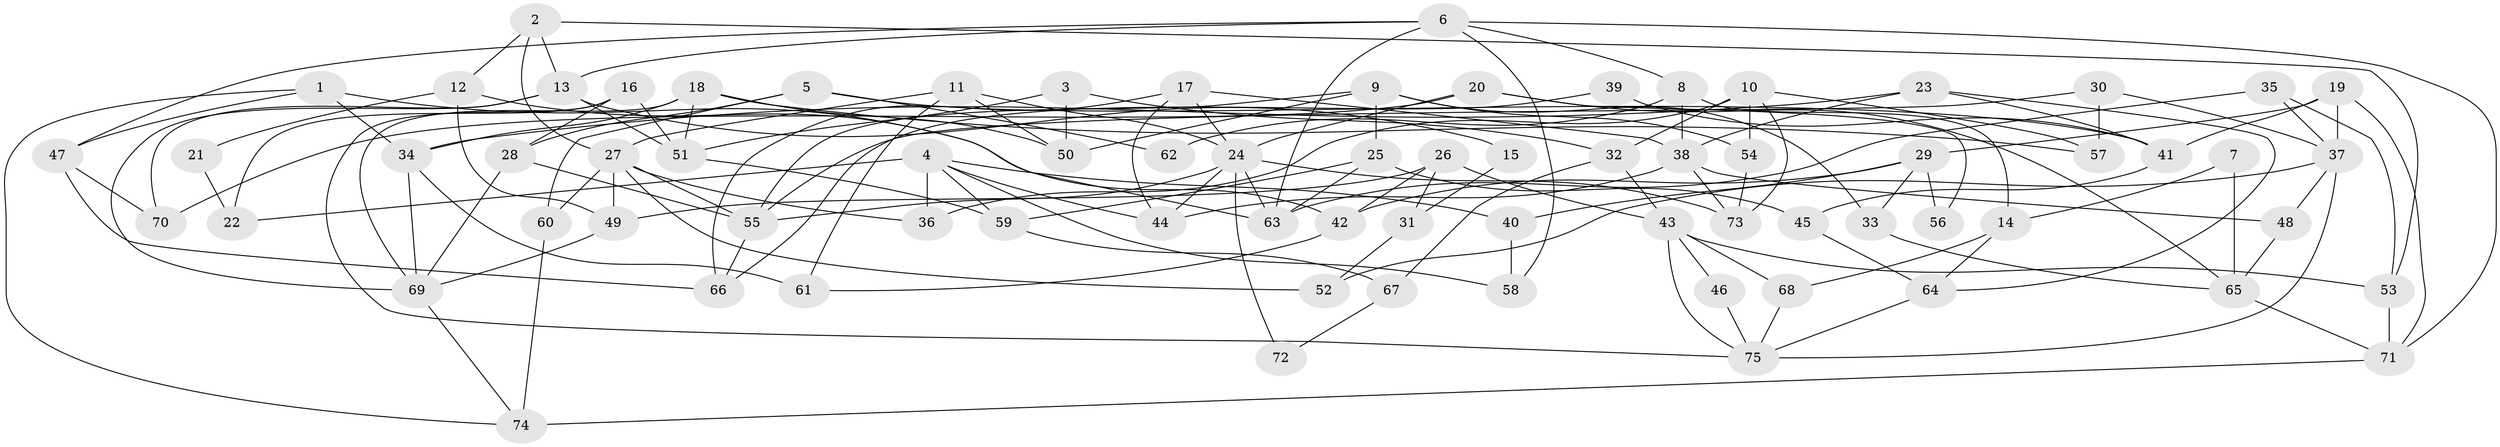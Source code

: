 // Generated by graph-tools (version 1.1) at 2025/26/03/09/25 03:26:10]
// undirected, 75 vertices, 150 edges
graph export_dot {
graph [start="1"]
  node [color=gray90,style=filled];
  1;
  2;
  3;
  4;
  5;
  6;
  7;
  8;
  9;
  10;
  11;
  12;
  13;
  14;
  15;
  16;
  17;
  18;
  19;
  20;
  21;
  22;
  23;
  24;
  25;
  26;
  27;
  28;
  29;
  30;
  31;
  32;
  33;
  34;
  35;
  36;
  37;
  38;
  39;
  40;
  41;
  42;
  43;
  44;
  45;
  46;
  47;
  48;
  49;
  50;
  51;
  52;
  53;
  54;
  55;
  56;
  57;
  58;
  59;
  60;
  61;
  62;
  63;
  64;
  65;
  66;
  67;
  68;
  69;
  70;
  71;
  72;
  73;
  74;
  75;
  1 -- 34;
  1 -- 47;
  1 -- 42;
  1 -- 74;
  2 -- 27;
  2 -- 12;
  2 -- 13;
  2 -- 53;
  3 -- 50;
  3 -- 32;
  3 -- 51;
  4 -- 44;
  4 -- 58;
  4 -- 22;
  4 -- 36;
  4 -- 40;
  4 -- 59;
  5 -- 28;
  5 -- 60;
  5 -- 41;
  5 -- 62;
  6 -- 71;
  6 -- 13;
  6 -- 8;
  6 -- 47;
  6 -- 58;
  6 -- 63;
  7 -- 14;
  7 -- 65;
  8 -- 38;
  8 -- 14;
  8 -- 62;
  9 -- 25;
  9 -- 55;
  9 -- 33;
  9 -- 50;
  9 -- 54;
  10 -- 54;
  10 -- 36;
  10 -- 32;
  10 -- 57;
  10 -- 73;
  11 -- 50;
  11 -- 24;
  11 -- 27;
  11 -- 61;
  12 -- 63;
  12 -- 49;
  12 -- 21;
  13 -- 51;
  13 -- 15;
  13 -- 69;
  13 -- 70;
  14 -- 68;
  14 -- 64;
  15 -- 31;
  16 -- 75;
  16 -- 28;
  16 -- 22;
  16 -- 51;
  17 -- 44;
  17 -- 24;
  17 -- 38;
  17 -- 66;
  18 -- 69;
  18 -- 51;
  18 -- 34;
  18 -- 50;
  18 -- 57;
  19 -- 41;
  19 -- 71;
  19 -- 29;
  19 -- 37;
  20 -- 24;
  20 -- 70;
  20 -- 56;
  20 -- 65;
  21 -- 22;
  23 -- 34;
  23 -- 38;
  23 -- 41;
  23 -- 64;
  24 -- 73;
  24 -- 63;
  24 -- 44;
  24 -- 55;
  24 -- 72;
  25 -- 59;
  25 -- 45;
  25 -- 63;
  26 -- 43;
  26 -- 42;
  26 -- 31;
  26 -- 49;
  27 -- 49;
  27 -- 36;
  27 -- 52;
  27 -- 55;
  27 -- 60;
  28 -- 69;
  28 -- 55;
  29 -- 33;
  29 -- 40;
  29 -- 42;
  29 -- 56;
  30 -- 55;
  30 -- 57;
  30 -- 37;
  31 -- 52;
  32 -- 43;
  32 -- 67;
  33 -- 65;
  34 -- 61;
  34 -- 69;
  35 -- 63;
  35 -- 37;
  35 -- 53;
  37 -- 48;
  37 -- 52;
  37 -- 75;
  38 -- 48;
  38 -- 44;
  38 -- 73;
  39 -- 41;
  39 -- 66;
  40 -- 58;
  41 -- 45;
  42 -- 61;
  43 -- 75;
  43 -- 53;
  43 -- 46;
  43 -- 68;
  45 -- 64;
  46 -- 75;
  47 -- 66;
  47 -- 70;
  48 -- 65;
  49 -- 69;
  51 -- 59;
  53 -- 71;
  54 -- 73;
  55 -- 66;
  59 -- 67;
  60 -- 74;
  64 -- 75;
  65 -- 71;
  67 -- 72;
  68 -- 75;
  69 -- 74;
  71 -- 74;
}
